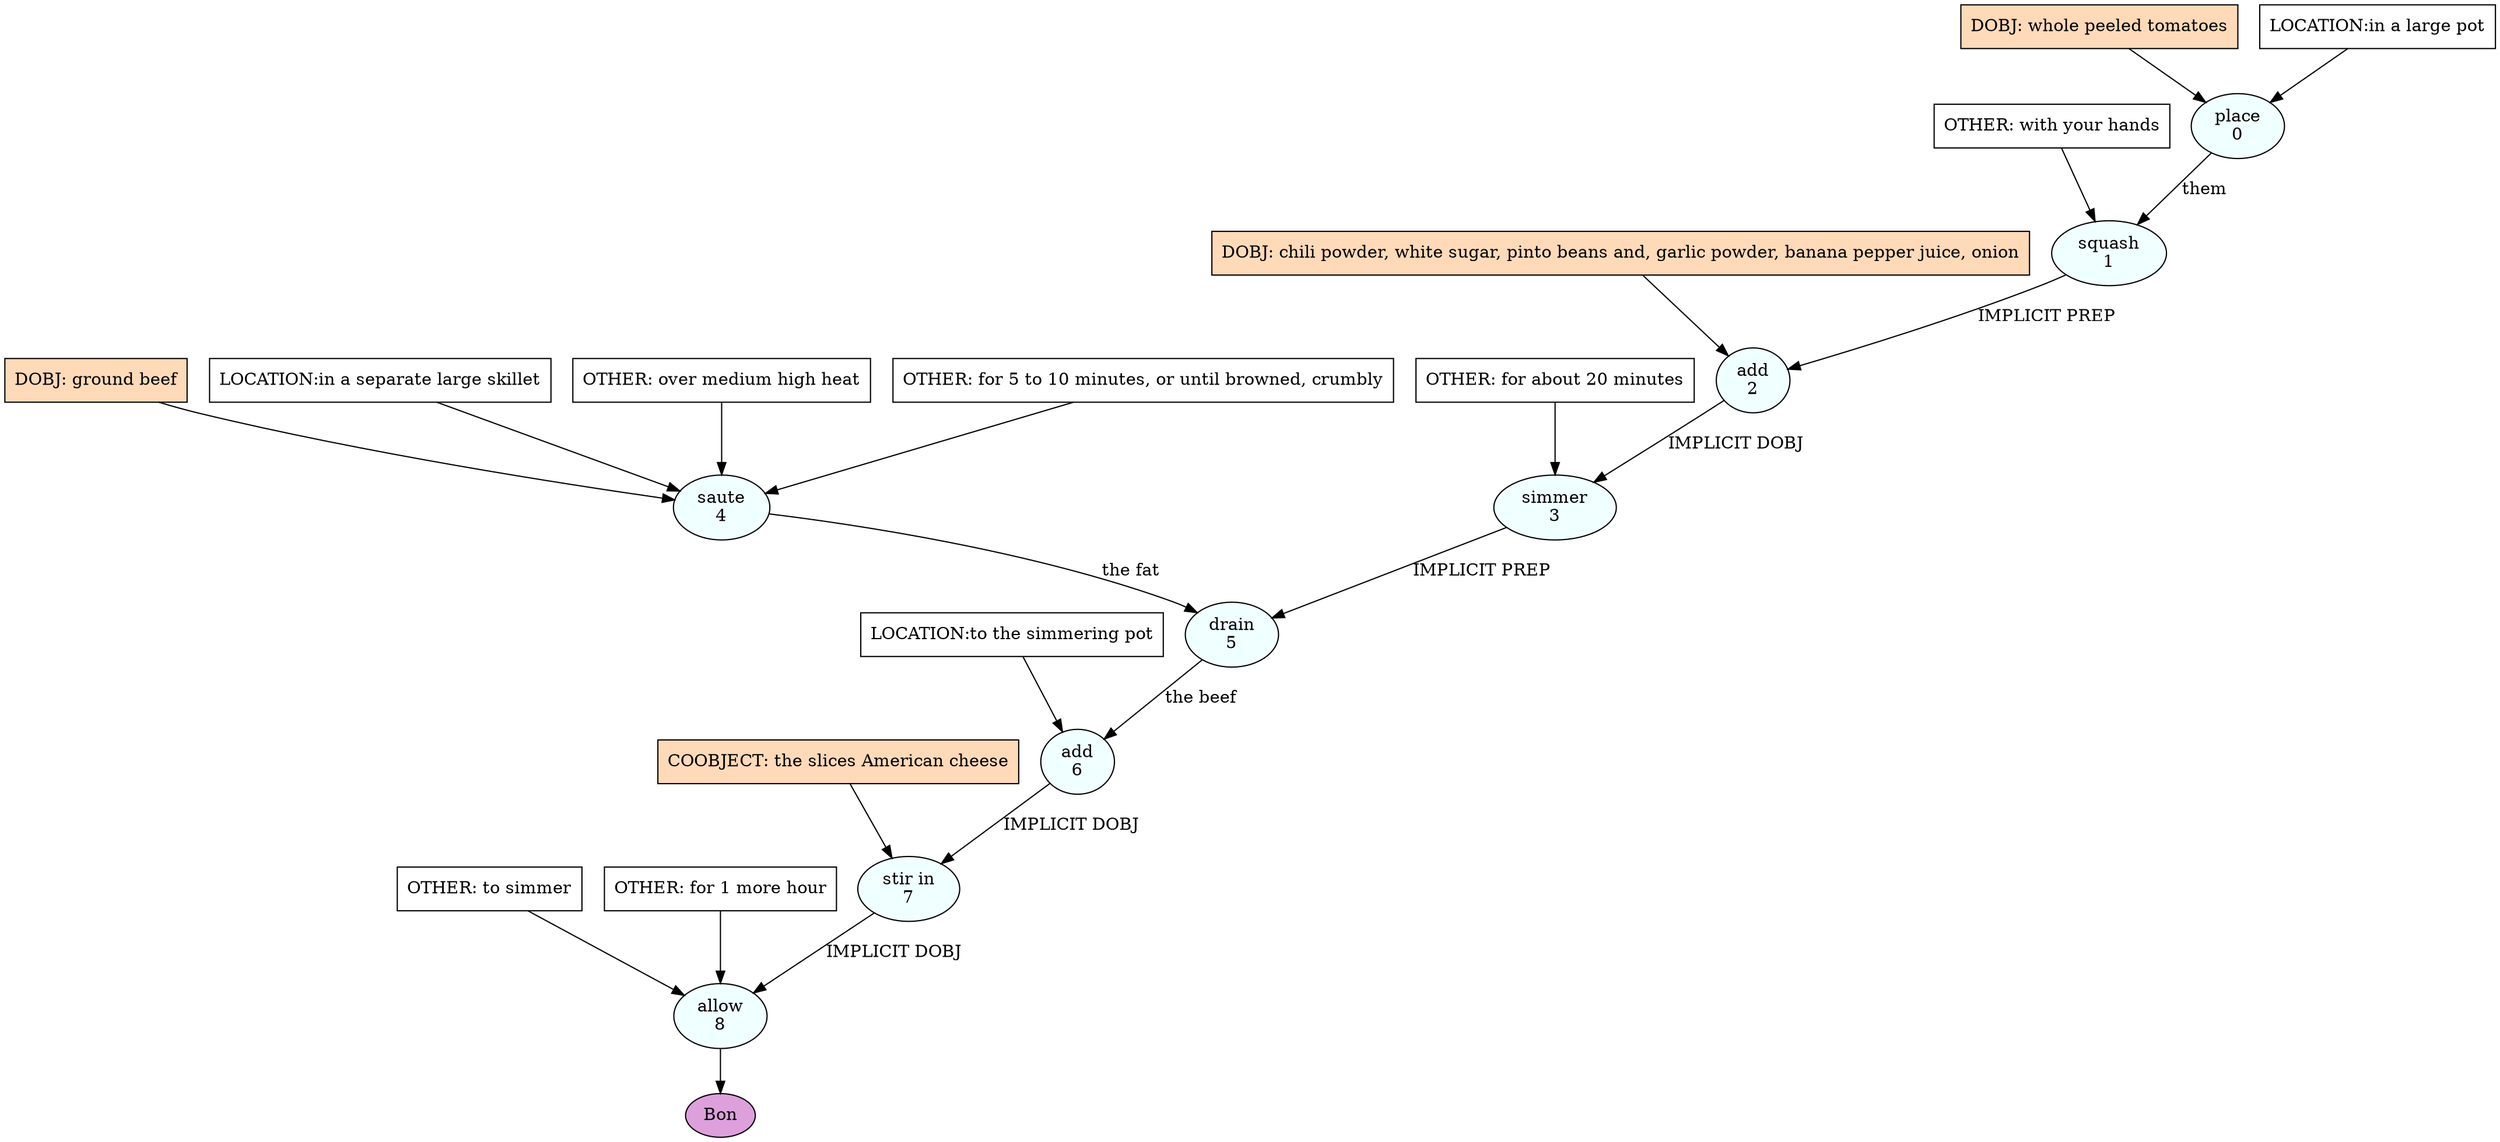 digraph recipe {
E0[label="place
0", shape=oval, style=filled, fillcolor=azure]
E1[label="squash
1", shape=oval, style=filled, fillcolor=azure]
E2[label="add
2", shape=oval, style=filled, fillcolor=azure]
E3[label="simmer
3", shape=oval, style=filled, fillcolor=azure]
E4[label="saute
4", shape=oval, style=filled, fillcolor=azure]
E5[label="drain
5", shape=oval, style=filled, fillcolor=azure]
E6[label="add
6", shape=oval, style=filled, fillcolor=azure]
E7[label="stir in
7", shape=oval, style=filled, fillcolor=azure]
E8[label="allow
8", shape=oval, style=filled, fillcolor=azure]
D0[label="DOBJ: whole peeled tomatoes", shape=box, style=filled, fillcolor=peachpuff]
D0 -> E0
P0_0[label="LOCATION:in a large pot", shape=box, style=filled, fillcolor=white]
P0_0 -> E0
D4[label="DOBJ: ground beef", shape=box, style=filled, fillcolor=peachpuff]
D4 -> E4
P4_0[label="LOCATION:in a separate large skillet", shape=box, style=filled, fillcolor=white]
P4_0 -> E4
O4_0[label="OTHER: over medium high heat", shape=box, style=filled, fillcolor=white]
O4_0 -> E4
O4_1[label="OTHER: for 5 to 10 minutes, or until browned, crumbly", shape=box, style=filled, fillcolor=white]
O4_1 -> E4
E0 -> E1 [label="them"]
O1_0_0[label="OTHER: with your hands", shape=box, style=filled, fillcolor=white]
O1_0_0 -> E1
D2_ing[label="DOBJ: chili powder, white sugar, pinto beans and, garlic powder, banana pepper juice, onion", shape=box, style=filled, fillcolor=peachpuff]
D2_ing -> E2
E1 -> E2 [label="IMPLICIT PREP"]
E2 -> E3 [label="IMPLICIT DOBJ"]
O3_0_0[label="OTHER: for about 20 minutes", shape=box, style=filled, fillcolor=white]
O3_0_0 -> E3
E4 -> E5 [label="the fat"]
E3 -> E5 [label="IMPLICIT PREP"]
E5 -> E6 [label="the beef"]
P6_0_0[label="LOCATION:to the simmering pot", shape=box, style=filled, fillcolor=white]
P6_0_0 -> E6
E6 -> E7 [label="IMPLICIT DOBJ"]
P7_0_ing[label="COOBJECT: the slices American cheese", shape=box, style=filled, fillcolor=peachpuff]
P7_0_ing -> E7
E7 -> E8 [label="IMPLICIT DOBJ"]
O8_0_0[label="OTHER: to simmer", shape=box, style=filled, fillcolor=white]
O8_0_0 -> E8
O8_1_0[label="OTHER: for 1 more hour", shape=box, style=filled, fillcolor=white]
O8_1_0 -> E8
EOR[label="Bon", shape=oval, style=filled, fillcolor=plum]
E8 -> EOR
}
